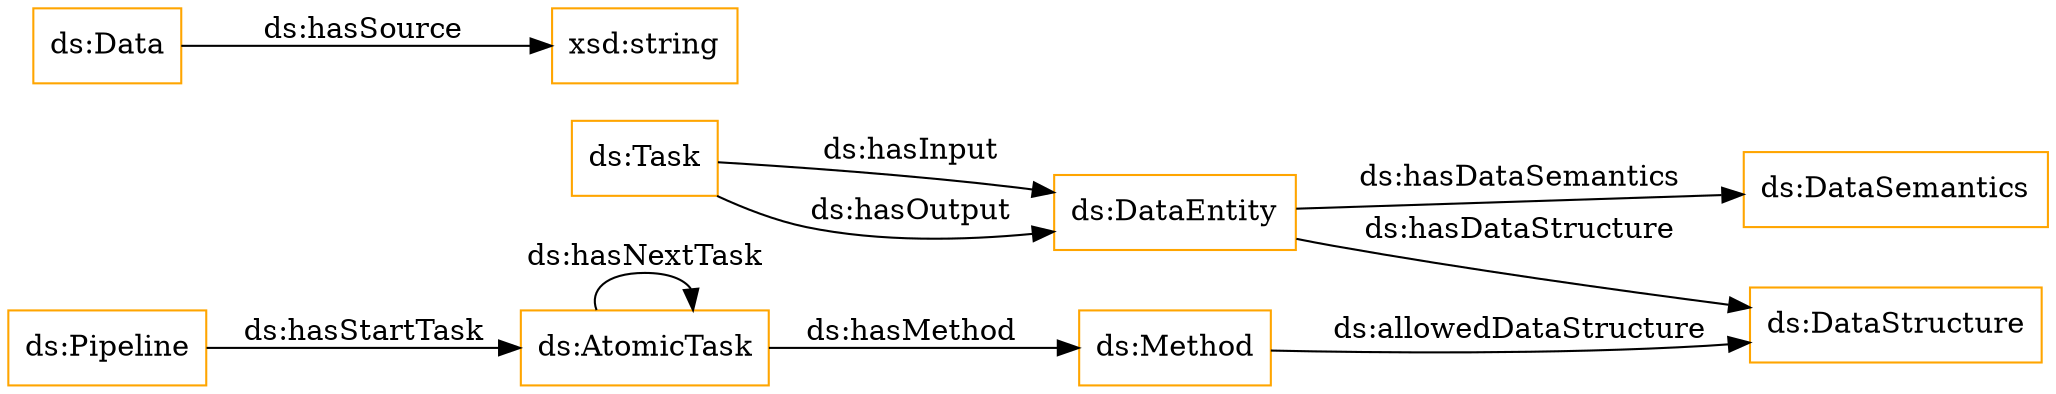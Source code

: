 digraph ar2dtool_diagram { 
rankdir=LR;
size="1501"
node [shape = rectangle, color="orange"]; "ds:Method" "ds:DataSemantics" "ds:DataStructure" "ds:Pipeline" "ds:DataEntity" "ds:AtomicTask" "ds:Data" "ds:Task" ; /*classes style*/
	"ds:AtomicTask" -> "ds:Method" [ label = "ds:hasMethod" ];
	"ds:Pipeline" -> "ds:AtomicTask" [ label = "ds:hasStartTask" ];
	"ds:Data" -> "xsd:string" [ label = "ds:hasSource" ];
	"ds:DataEntity" -> "ds:DataSemantics" [ label = "ds:hasDataSemantics" ];
	"ds:Method" -> "ds:DataStructure" [ label = "ds:allowedDataStructure" ];
	"ds:Task" -> "ds:DataEntity" [ label = "ds:hasInput" ];
	"ds:DataEntity" -> "ds:DataStructure" [ label = "ds:hasDataStructure" ];
	"ds:AtomicTask" -> "ds:AtomicTask" [ label = "ds:hasNextTask" ];
	"ds:Task" -> "ds:DataEntity" [ label = "ds:hasOutput" ];

}
